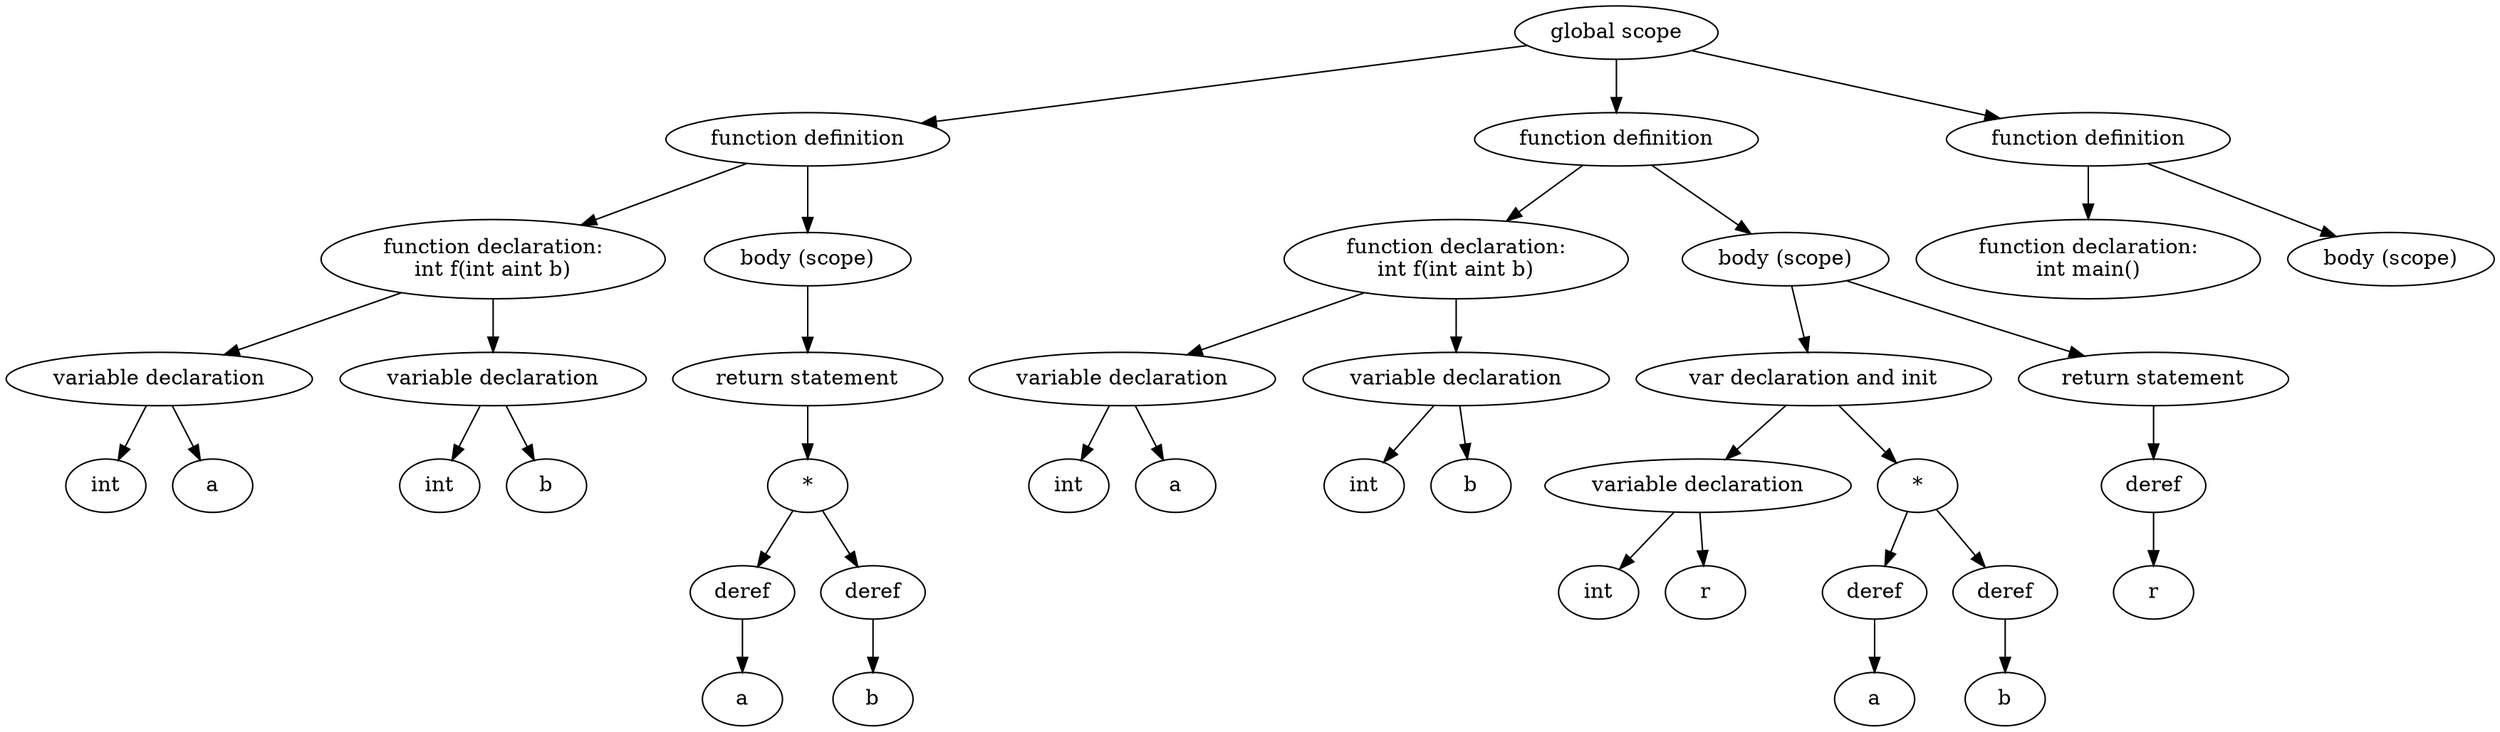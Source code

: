 digraph "Abstract Syntax Tree" {
	140480002209344 [label=int]
	140480002208912 -> 140480002209344
	140480002208384 [label=a]
	140480002208912 -> 140480002208384
	140480002208912 [label="variable declaration"]
	140480002211360 -> 140480002208912
	140480002208816 [label=int]
	140480001627232 -> 140480002208816
	140480002210016 [label=b]
	140480001627232 -> 140480002210016
	140480001627232 [label="variable declaration"]
	140480002211360 -> 140480001627232
	140480002211360 [label="function declaration:
int f(int aint b)"]
	140480001630112 -> 140480002211360
	140480001629200 [label=a]
	140480001626176 -> 140480001629200
	140480001626176 [label=deref]
	140480001628576 -> 140480001626176
	140480001628960 [label=b]
	140480001628432 -> 140480001628960
	140480001628432 [label=deref]
	140480001628576 -> 140480001628432
	140480001628576 [label="*"]
	140480001628768 -> 140480001628576
	140480001628768 [label="return statement"]
	140480002210928 -> 140480001628768
	140480002210928 [label="body (scope)"]
	140480001630112 -> 140480002210928
	140480001630112 [label="function definition"]
	140480002255600 -> 140480001630112
	140480001629584 [label=int]
	140480001628144 -> 140480001629584
	140480001627808 [label=a]
	140480001628144 -> 140480001627808
	140480001628144 [label="variable declaration"]
	140480001627904 -> 140480001628144
	140480001630160 [label=int]
	140480002529216 -> 140480001630160
	140480001627952 [label=b]
	140480002529216 -> 140480001627952
	140480002529216 [label="variable declaration"]
	140480001627904 -> 140480002529216
	140480001627904 [label="function declaration:
int f(int aint b)"]
	140480002529600 -> 140480001627904
	140480002195808 [label=int]
	140480002133392 -> 140480002195808
	140480002197536 [label=r]
	140480002133392 -> 140480002197536
	140480002133392 [label="variable declaration"]
	140480002131520 -> 140480002133392
	140480002133632 [label=a]
	140480002132960 -> 140480002133632
	140480002132960 [label=deref]
	140480002130320 -> 140480002132960
	140480002129984 [label=b]
	140480002130224 -> 140480002129984
	140480002130224 [label=deref]
	140480002130320 -> 140480002130224
	140480002130320 [label="*"]
	140480002131520 -> 140480002130320
	140480002131520 [label="var declaration and init"]
	140480001628384 -> 140480002131520
	140480002506560 [label=r]
	140480002130704 -> 140480002506560
	140480002130704 [label=deref]
	140480002131184 -> 140480002130704
	140480002131184 [label="return statement"]
	140480001628384 -> 140480002131184
	140480001628384 [label="body (scope)"]
	140480002529600 -> 140480001628384
	140480002529600 [label="function definition"]
	140480002255600 -> 140480002529600
	140480002130656 [label="function declaration:
int main()"]
	140480002131040 -> 140480002130656
	140480002133536 [label="body (scope)"]
	140480002131040 -> 140480002133536
	140480002131040 [label="function definition"]
	140480002255600 -> 140480002131040
	140480002255600 [label="global scope"]
}
